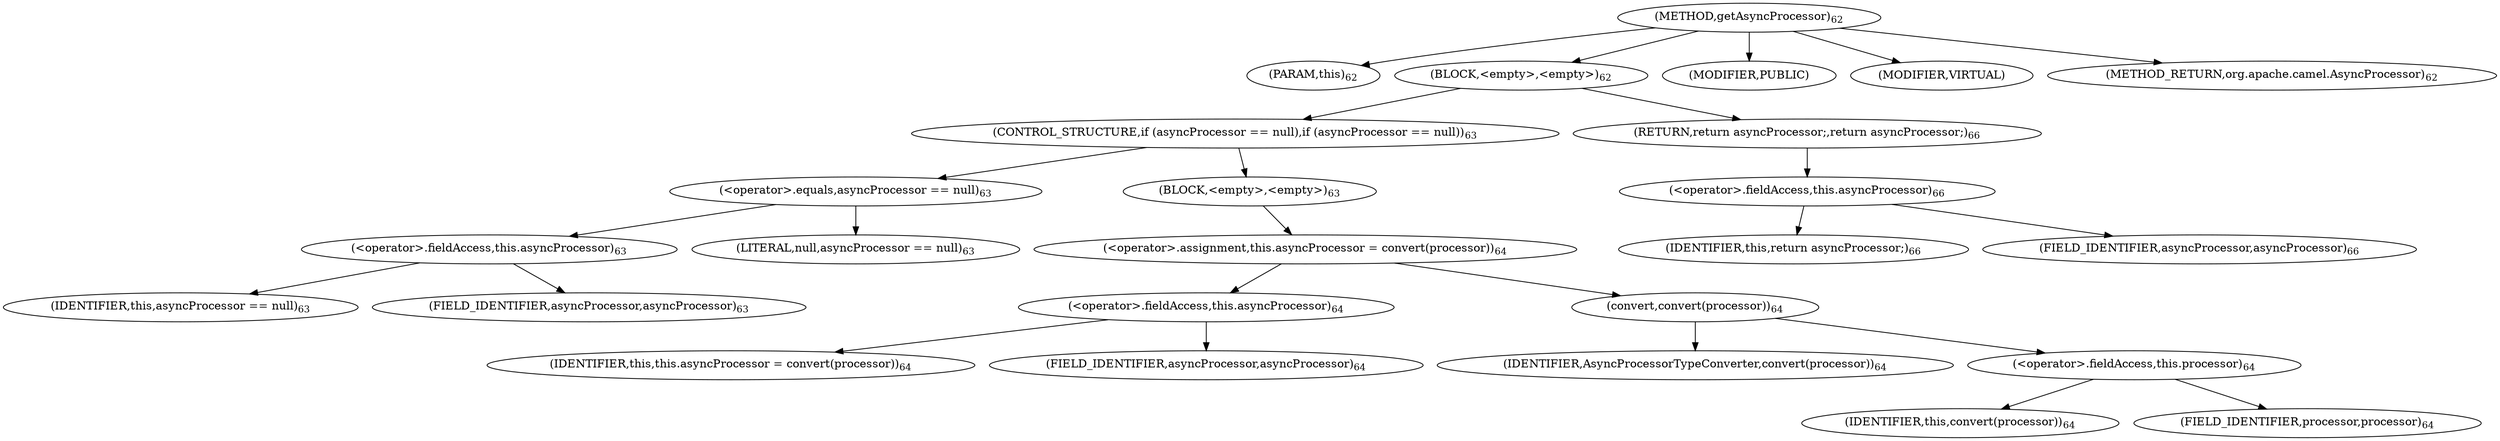 digraph "getAsyncProcessor" {  
"79" [label = <(METHOD,getAsyncProcessor)<SUB>62</SUB>> ]
"80" [label = <(PARAM,this)<SUB>62</SUB>> ]
"81" [label = <(BLOCK,&lt;empty&gt;,&lt;empty&gt;)<SUB>62</SUB>> ]
"82" [label = <(CONTROL_STRUCTURE,if (asyncProcessor == null),if (asyncProcessor == null))<SUB>63</SUB>> ]
"83" [label = <(&lt;operator&gt;.equals,asyncProcessor == null)<SUB>63</SUB>> ]
"84" [label = <(&lt;operator&gt;.fieldAccess,this.asyncProcessor)<SUB>63</SUB>> ]
"85" [label = <(IDENTIFIER,this,asyncProcessor == null)<SUB>63</SUB>> ]
"86" [label = <(FIELD_IDENTIFIER,asyncProcessor,asyncProcessor)<SUB>63</SUB>> ]
"87" [label = <(LITERAL,null,asyncProcessor == null)<SUB>63</SUB>> ]
"88" [label = <(BLOCK,&lt;empty&gt;,&lt;empty&gt;)<SUB>63</SUB>> ]
"89" [label = <(&lt;operator&gt;.assignment,this.asyncProcessor = convert(processor))<SUB>64</SUB>> ]
"90" [label = <(&lt;operator&gt;.fieldAccess,this.asyncProcessor)<SUB>64</SUB>> ]
"91" [label = <(IDENTIFIER,this,this.asyncProcessor = convert(processor))<SUB>64</SUB>> ]
"92" [label = <(FIELD_IDENTIFIER,asyncProcessor,asyncProcessor)<SUB>64</SUB>> ]
"93" [label = <(convert,convert(processor))<SUB>64</SUB>> ]
"94" [label = <(IDENTIFIER,AsyncProcessorTypeConverter,convert(processor))<SUB>64</SUB>> ]
"95" [label = <(&lt;operator&gt;.fieldAccess,this.processor)<SUB>64</SUB>> ]
"96" [label = <(IDENTIFIER,this,convert(processor))<SUB>64</SUB>> ]
"97" [label = <(FIELD_IDENTIFIER,processor,processor)<SUB>64</SUB>> ]
"98" [label = <(RETURN,return asyncProcessor;,return asyncProcessor;)<SUB>66</SUB>> ]
"99" [label = <(&lt;operator&gt;.fieldAccess,this.asyncProcessor)<SUB>66</SUB>> ]
"100" [label = <(IDENTIFIER,this,return asyncProcessor;)<SUB>66</SUB>> ]
"101" [label = <(FIELD_IDENTIFIER,asyncProcessor,asyncProcessor)<SUB>66</SUB>> ]
"102" [label = <(MODIFIER,PUBLIC)> ]
"103" [label = <(MODIFIER,VIRTUAL)> ]
"104" [label = <(METHOD_RETURN,org.apache.camel.AsyncProcessor)<SUB>62</SUB>> ]
  "79" -> "80" 
  "79" -> "81" 
  "79" -> "102" 
  "79" -> "103" 
  "79" -> "104" 
  "81" -> "82" 
  "81" -> "98" 
  "82" -> "83" 
  "82" -> "88" 
  "83" -> "84" 
  "83" -> "87" 
  "84" -> "85" 
  "84" -> "86" 
  "88" -> "89" 
  "89" -> "90" 
  "89" -> "93" 
  "90" -> "91" 
  "90" -> "92" 
  "93" -> "94" 
  "93" -> "95" 
  "95" -> "96" 
  "95" -> "97" 
  "98" -> "99" 
  "99" -> "100" 
  "99" -> "101" 
}
